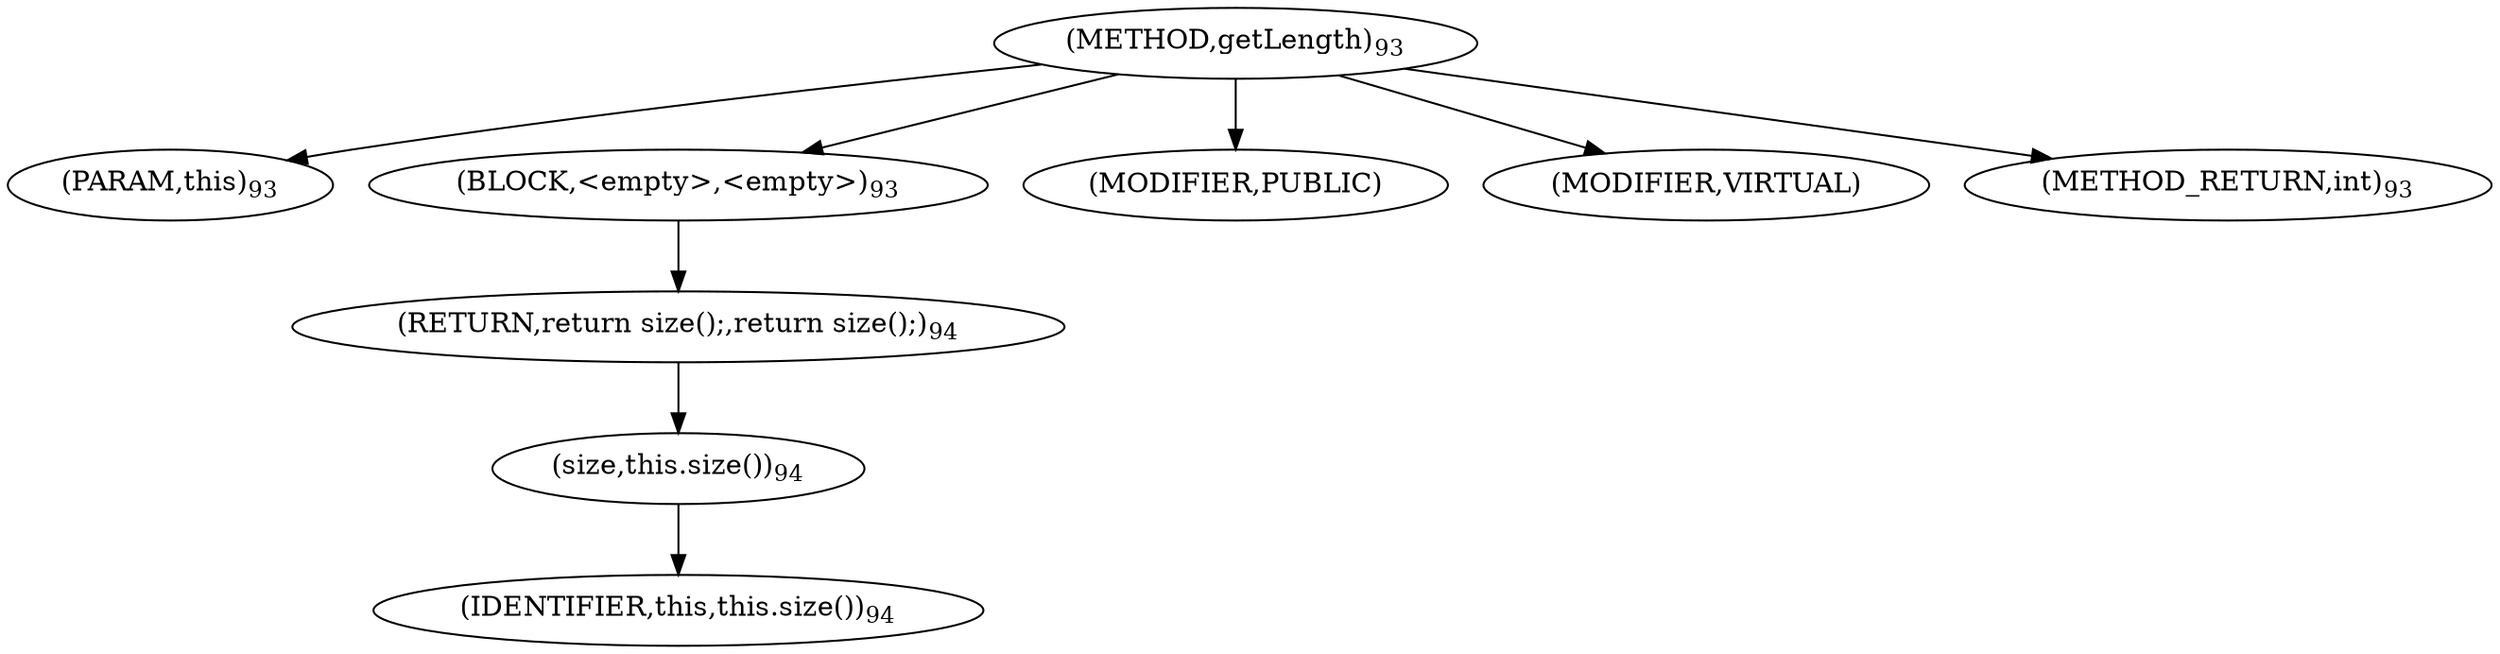 digraph "getLength" {  
"195" [label = <(METHOD,getLength)<SUB>93</SUB>> ]
"8" [label = <(PARAM,this)<SUB>93</SUB>> ]
"196" [label = <(BLOCK,&lt;empty&gt;,&lt;empty&gt;)<SUB>93</SUB>> ]
"197" [label = <(RETURN,return size();,return size();)<SUB>94</SUB>> ]
"198" [label = <(size,this.size())<SUB>94</SUB>> ]
"7" [label = <(IDENTIFIER,this,this.size())<SUB>94</SUB>> ]
"199" [label = <(MODIFIER,PUBLIC)> ]
"200" [label = <(MODIFIER,VIRTUAL)> ]
"201" [label = <(METHOD_RETURN,int)<SUB>93</SUB>> ]
  "195" -> "8" 
  "195" -> "196" 
  "195" -> "199" 
  "195" -> "200" 
  "195" -> "201" 
  "196" -> "197" 
  "197" -> "198" 
  "198" -> "7" 
}
